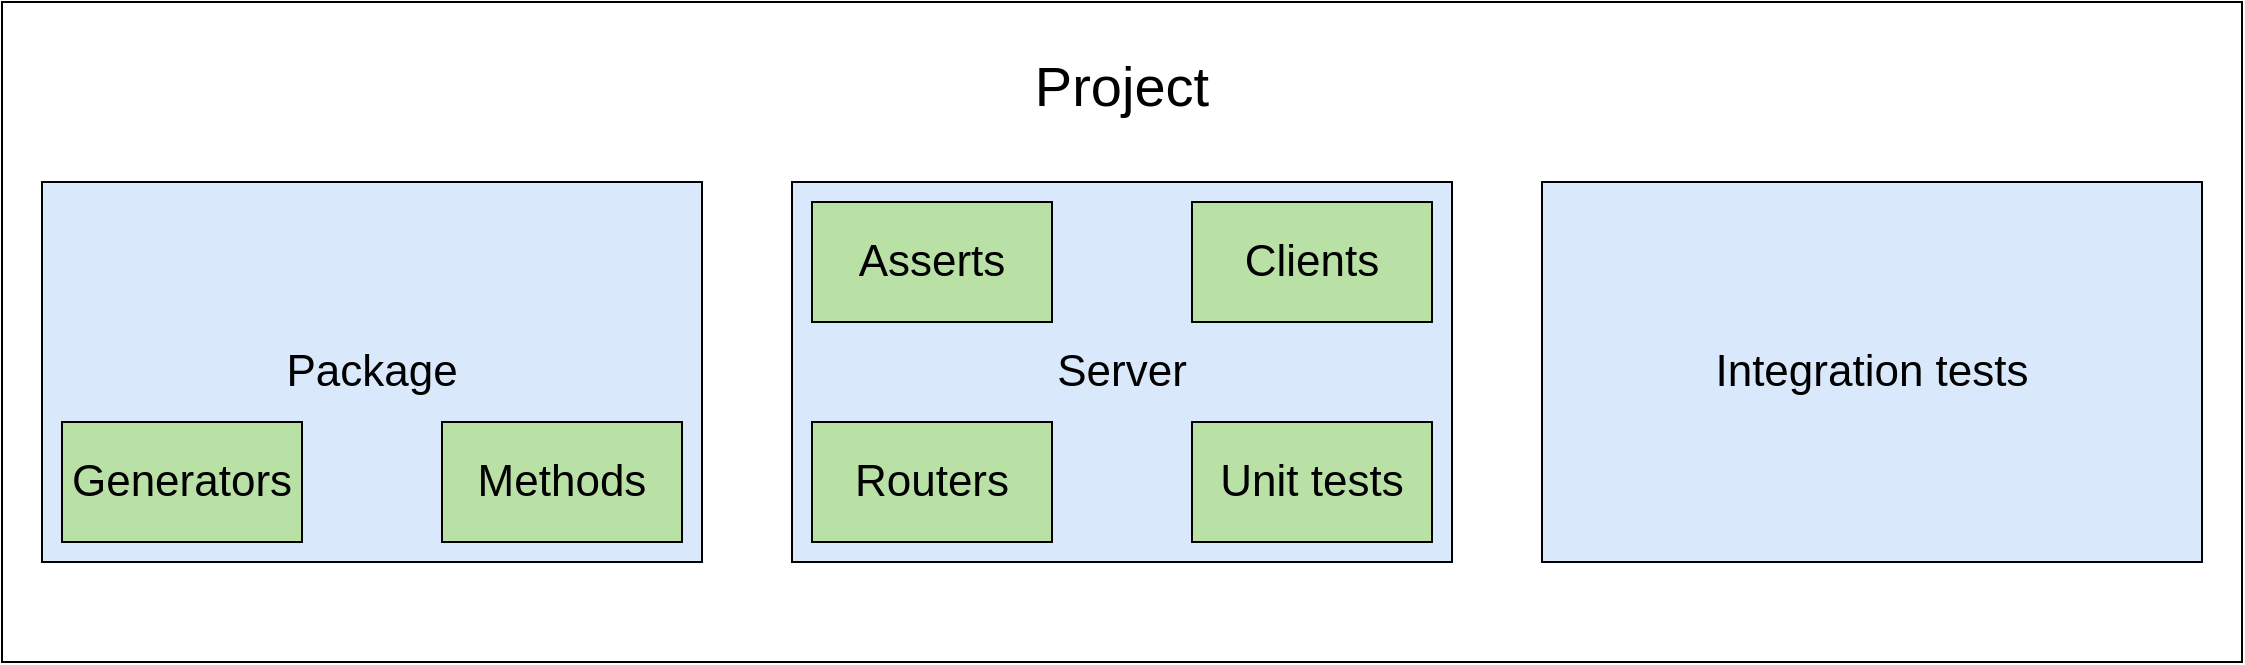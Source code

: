 <mxfile version="13.6.5" type="device"><diagram id="v6t1uzHY3P76_uEHXNjj" name="Page-1"><mxGraphModel dx="1355" dy="725" grid="1" gridSize="10" guides="1" tooltips="1" connect="1" arrows="1" fold="1" page="1" pageScale="1" pageWidth="827" pageHeight="1169" math="0" shadow="0"><root><mxCell id="0"/><mxCell id="1" parent="0"/><mxCell id="G8MVMNB75el1_oNqbSNt-27" value="" style="group" vertex="1" connectable="0" parent="1"><mxGeometry y="170" width="1120" height="330" as="geometry"/></mxCell><mxCell id="G8MVMNB75el1_oNqbSNt-1" value="&lt;font&gt;&lt;font style=&quot;font-size: 28px&quot;&gt;Project&lt;/font&gt;&lt;br&gt;&lt;br&gt;&lt;br&gt;&lt;br&gt;&lt;br&gt;&lt;br&gt;&lt;br&gt;&lt;br&gt;&lt;br&gt;&lt;br&gt;&lt;br&gt;&lt;br&gt;&lt;br&gt;&lt;br&gt;&lt;br&gt;&lt;br&gt;&lt;br&gt;&lt;br&gt;&lt;/font&gt;" style="rounded=0;whiteSpace=wrap;html=1;" vertex="1" parent="G8MVMNB75el1_oNqbSNt-27"><mxGeometry width="1120" height="330" as="geometry"/></mxCell><mxCell id="G8MVMNB75el1_oNqbSNt-13" value="" style="group;strokeColor=#6c8ebf;fillColor=#DAE8FC;" vertex="1" connectable="0" parent="G8MVMNB75el1_oNqbSNt-27"><mxGeometry x="20" y="90" width="330" height="190" as="geometry"/></mxCell><mxCell id="G8MVMNB75el1_oNqbSNt-25" value="" style="group" vertex="1" connectable="0" parent="G8MVMNB75el1_oNqbSNt-13"><mxGeometry width="330" height="190" as="geometry"/></mxCell><mxCell id="G8MVMNB75el1_oNqbSNt-12" value="&lt;font style=&quot;font-size: 22px&quot;&gt;Package&lt;/font&gt;" style="rounded=0;whiteSpace=wrap;html=1;fillColor=#DAE8FC;" vertex="1" parent="G8MVMNB75el1_oNqbSNt-25"><mxGeometry width="330" height="190" as="geometry"/></mxCell><mxCell id="G8MVMNB75el1_oNqbSNt-10" value="Methods" style="rounded=0;whiteSpace=wrap;html=1;fillColor=#B9E0A5;fontSize=22;" vertex="1" parent="G8MVMNB75el1_oNqbSNt-25"><mxGeometry x="200" y="120" width="120" height="60" as="geometry"/></mxCell><mxCell id="G8MVMNB75el1_oNqbSNt-9" value="Generators" style="rounded=0;whiteSpace=wrap;html=1;fillColor=#B9E0A5;fontSize=22;" vertex="1" parent="G8MVMNB75el1_oNqbSNt-25"><mxGeometry x="10" y="120" width="120" height="60" as="geometry"/></mxCell><mxCell id="G8MVMNB75el1_oNqbSNt-14" value="" style="group;strokeColor=#6c8ebf;fillColor=#DAE8FC;" vertex="1" connectable="0" parent="G8MVMNB75el1_oNqbSNt-27"><mxGeometry x="395" y="90" width="330" height="190" as="geometry"/></mxCell><mxCell id="G8MVMNB75el1_oNqbSNt-26" value="" style="group" vertex="1" connectable="0" parent="G8MVMNB75el1_oNqbSNt-14"><mxGeometry width="330" height="190" as="geometry"/></mxCell><mxCell id="G8MVMNB75el1_oNqbSNt-15" value="Server" style="rounded=0;whiteSpace=wrap;html=1;fillColor=#DAE8FC;fontSize=22;" vertex="1" parent="G8MVMNB75el1_oNqbSNt-26"><mxGeometry width="330" height="190" as="geometry"/></mxCell><mxCell id="G8MVMNB75el1_oNqbSNt-16" value="Unit tests" style="rounded=0;whiteSpace=wrap;html=1;fillColor=#B9E0A5;fontSize=22;" vertex="1" parent="G8MVMNB75el1_oNqbSNt-26"><mxGeometry x="200" y="120" width="120" height="60" as="geometry"/></mxCell><mxCell id="G8MVMNB75el1_oNqbSNt-17" value="Routers" style="rounded=0;whiteSpace=wrap;html=1;fillColor=#B9E0A5;fontSize=22;" vertex="1" parent="G8MVMNB75el1_oNqbSNt-26"><mxGeometry x="10" y="120" width="120" height="60" as="geometry"/></mxCell><mxCell id="G8MVMNB75el1_oNqbSNt-18" value="Asserts" style="rounded=0;whiteSpace=wrap;html=1;fillColor=#B9E0A5;fontSize=22;" vertex="1" parent="G8MVMNB75el1_oNqbSNt-26"><mxGeometry x="10" y="10" width="120" height="60" as="geometry"/></mxCell><mxCell id="G8MVMNB75el1_oNqbSNt-24" value="Clients" style="rounded=0;whiteSpace=wrap;html=1;fillColor=#B9E0A5;fontSize=22;" vertex="1" parent="G8MVMNB75el1_oNqbSNt-26"><mxGeometry x="200" y="10" width="120" height="60" as="geometry"/></mxCell><mxCell id="G8MVMNB75el1_oNqbSNt-19" value="" style="group;fontSize=17;" vertex="1" connectable="0" parent="G8MVMNB75el1_oNqbSNt-27"><mxGeometry x="770" y="90" width="330" height="190" as="geometry"/></mxCell><mxCell id="G8MVMNB75el1_oNqbSNt-20" value="&lt;font style=&quot;font-size: 22px&quot;&gt;Integration tests&lt;/font&gt;" style="rounded=0;whiteSpace=wrap;html=1;fillColor=#DAE8FC;" vertex="1" parent="G8MVMNB75el1_oNqbSNt-19"><mxGeometry width="330" height="190" as="geometry"/></mxCell></root></mxGraphModel></diagram></mxfile>